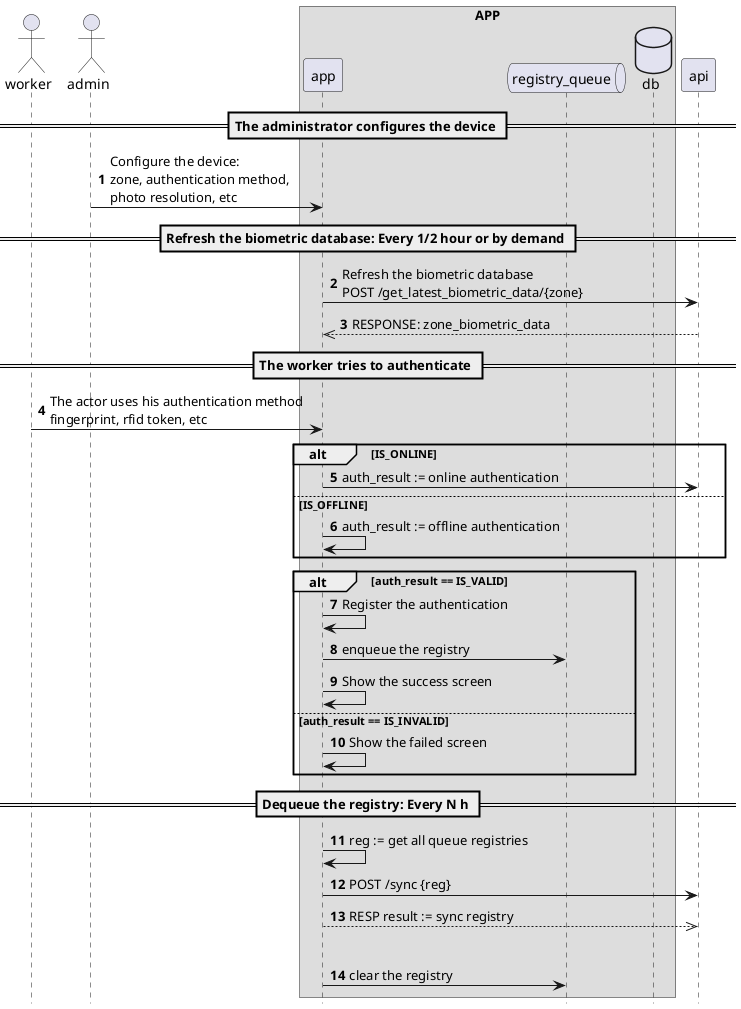 @startuml
autonumber
hide footbox

actor worker as w
actor admin
box APP
    participant app
    queue registry_queue as q
    database db
end box
participant api

== The administrator configures the device ==
admin -> app: Configure the device:\n\
zone, authentication method, \n\
photo resolution, etc

== Refresh the biometric database: Every 1/2 hour or by demand ==
app -> api: Refresh the biometric database\n\
POST /get_latest_biometric_data/{zone}
app <<-- api: RESPONSE: zone_biometric_data

== The worker tries to authenticate ==

w -> app: The actor uses his authentication method \n\
fingerprint, rfid token, etc
alt IS_ONLINE
    app -> api: auth_result := online authentication
else IS_OFFLINE
    app -> app: auth_result := offline authentication
end

alt auth_result == IS_VALID
    app -> app: Register the authentication
    app -> q: enqueue the registry
    app -> app: Show the success screen
else auth_result == IS_INVALID
    app -> app: Show the failed screen
end


== Dequeue the registry: Every N h ==
app -> app: reg := get all queue registries
app -> api: POST /sync {reg}
api <<-- app: RESP result := sync registry
alt result == SUCCESS
app -> q: clear the registry
@enduml